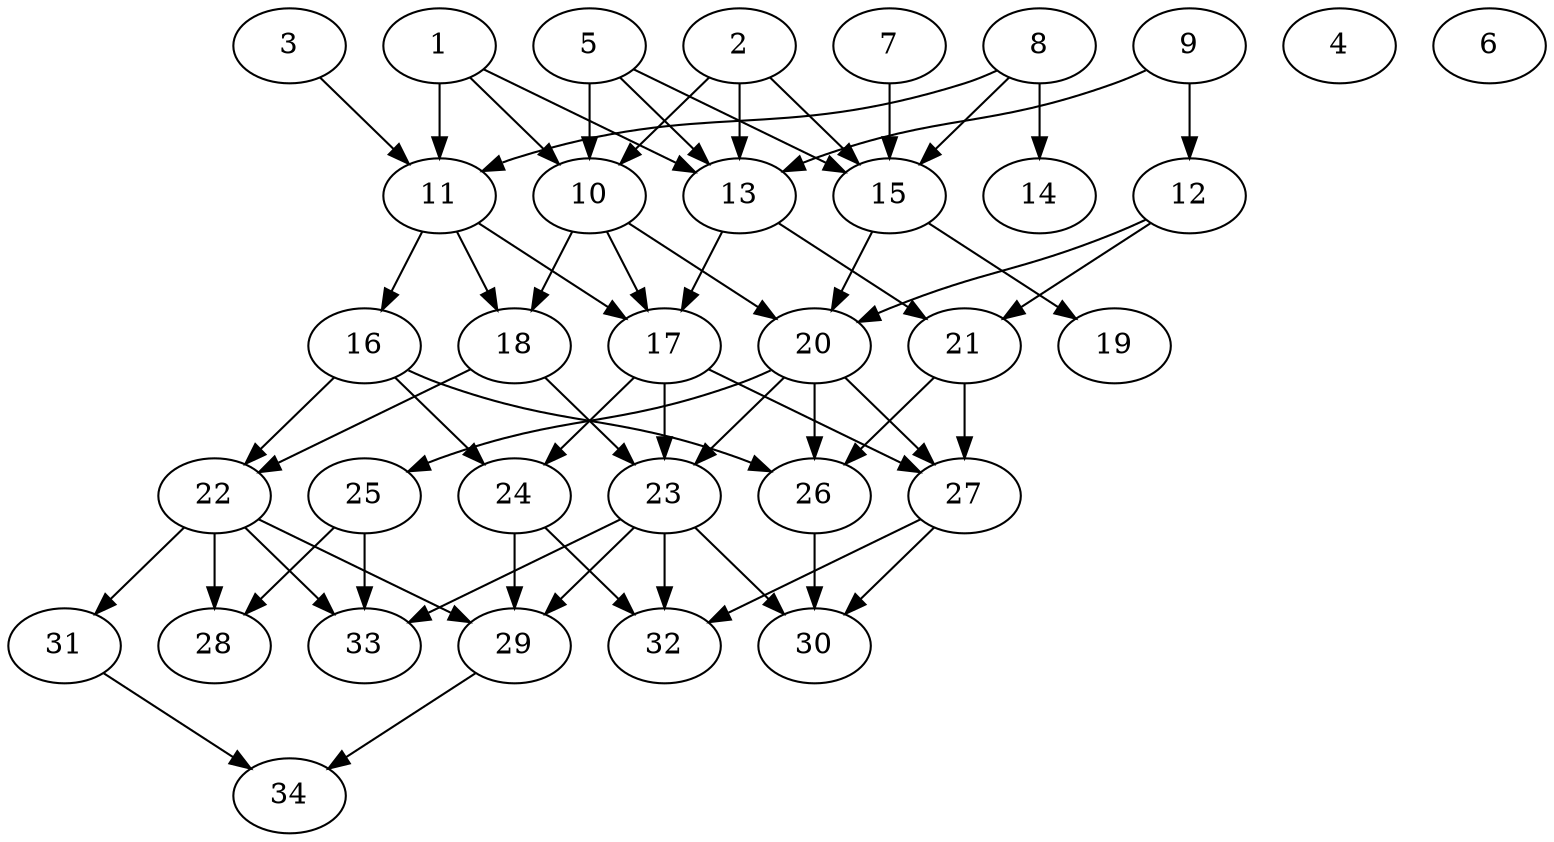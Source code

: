 // DAG (tier=2-normal, mode=data, n=34, ccr=0.404, fat=0.552, density=0.438, regular=0.568, jump=0.140, mindata=2097152, maxdata=16777216)
// DAG automatically generated by daggen at Sun Aug 24 16:33:34 2025
// /home/ermia/Project/Environments/daggen/bin/daggen --dot --ccr 0.404 --fat 0.552 --regular 0.568 --density 0.438 --jump 0.140 --mindata 2097152 --maxdata 16777216 -n 34 
digraph G {
  1 [size="3449688561260895744", alpha="0.17", expect_size="1724844280630447872"]
  1 -> 10 [size ="1874373254316032"]
  1 -> 11 [size ="1874373254316032"]
  1 -> 13 [size ="1874373254316032"]
  2 [size="23783886667034352", alpha="0.14", expect_size="11891943333517176"]
  2 -> 10 [size ="638734416478208"]
  2 -> 13 [size ="638734416478208"]
  2 -> 15 [size ="638734416478208"]
  3 [size="5789457199298039808", alpha="0.17", expect_size="2894728599649019904"]
  3 -> 11 [size ="2085393595891712"]
  4 [size="152268393805372992", alpha="0.18", expect_size="76134196902686496"]
  5 [size="3457615485152958349312", alpha="0.06", expect_size="1728807742576479174656"]
  5 -> 10 [size ="1829255839219712"]
  5 -> 13 [size ="1829255839219712"]
  5 -> 15 [size ="1829255839219712"]
  6 [size="2427160719858310578176", alpha="0.06", expect_size="1213580359929155289088"]
  7 [size="937587234627808", alpha="0.11", expect_size="468793617313904"]
  7 -> 15 [size ="87625922772992"]
  8 [size="252936294947603904", alpha="0.06", expect_size="126468147473801952"]
  8 -> 11 [size ="494264970641408"]
  8 -> 14 [size ="494264970641408"]
  8 -> 15 [size ="494264970641408"]
  9 [size="1141946059046578560", alpha="0.01", expect_size="570973029523289280"]
  9 -> 12 [size ="957003950194688"]
  9 -> 13 [size ="957003950194688"]
  10 [size="102896651659774464", alpha="0.16", expect_size="51448325829887232"]
  10 -> 17 [size ="1647927411867648"]
  10 -> 18 [size ="1647927411867648"]
  10 -> 20 [size ="1647927411867648"]
  11 [size="2865544538200167936", alpha="0.19", expect_size="1432772269100083968"]
  11 -> 16 [size ="1749381124456448"]
  11 -> 17 [size ="1749381124456448"]
  11 -> 18 [size ="1749381124456448"]
  12 [size="138662116558295920", alpha="0.00", expect_size="69331058279147960"]
  12 -> 20 [size ="125181259415552"]
  12 -> 21 [size ="125181259415552"]
  13 [size="13115404329206939648", alpha="0.16", expect_size="6557702164603469824"]
  13 -> 17 [size ="44491574607872"]
  13 -> 21 [size ="44491574607872"]
  14 [size="58034513982986168", alpha="0.18", expect_size="29017256991493084"]
  15 [size="2091043005895251712", alpha="0.19", expect_size="1045521502947625856"]
  15 -> 19 [size ="850308095803392"]
  15 -> 20 [size ="850308095803392"]
  16 [size="1460853227083892992", alpha="0.09", expect_size="730426613541946496"]
  16 -> 22 [size ="1720668622159872"]
  16 -> 24 [size ="1720668622159872"]
  16 -> 26 [size ="1720668622159872"]
  17 [size="20536424251264816", alpha="0.06", expect_size="10268212125632408"]
  17 -> 23 [size ="686744332664832"]
  17 -> 24 [size ="686744332664832"]
  17 -> 27 [size ="686744332664832"]
  18 [size="410196255979008425984", alpha="0.05", expect_size="205098127989504212992"]
  18 -> 22 [size ="441656318885888"]
  18 -> 23 [size ="441656318885888"]
  19 [size="3536738610136835072", alpha="0.18", expect_size="1768369305068417536"]
  20 [size="227292329891481120", alpha="0.02", expect_size="113646164945740560"]
  20 -> 23 [size ="82392538677248"]
  20 -> 25 [size ="82392538677248"]
  20 -> 26 [size ="82392538677248"]
  20 -> 27 [size ="82392538677248"]
  21 [size="435385762294620864", alpha="0.04", expect_size="217692881147310432"]
  21 -> 26 [size ="450710680371200"]
  21 -> 27 [size ="450710680371200"]
  22 [size="4013846600765316608", alpha="0.06", expect_size="2006923300382658304"]
  22 -> 28 [size ="1361962348838912"]
  22 -> 29 [size ="1361962348838912"]
  22 -> 31 [size ="1361962348838912"]
  22 -> 33 [size ="1361962348838912"]
  23 [size="2522987344763177984", alpha="0.13", expect_size="1261493672381588992"]
  23 -> 29 [size ="1436493721632768"]
  23 -> 30 [size ="1436493721632768"]
  23 -> 32 [size ="1436493721632768"]
  23 -> 33 [size ="1436493721632768"]
  24 [size="1860997717620657487872", alpha="0.04", expect_size="930498858810328743936"]
  24 -> 29 [size ="1210376679063552"]
  24 -> 32 [size ="1210376679063552"]
  25 [size="78145569085303616", alpha="0.05", expect_size="39072784542651808"]
  25 -> 28 [size ="1850624308150272"]
  25 -> 33 [size ="1850624308150272"]
  26 [size="83193462198275984", alpha="0.14", expect_size="41596731099137992"]
  26 -> 30 [size ="1943207621427200"]
  27 [size="988526710850330496", alpha="0.09", expect_size="494263355425165248"]
  27 -> 30 [size ="487590994116608"]
  27 -> 32 [size ="487590994116608"]
  28 [size="39818511684825168", alpha="0.00", expect_size="19909255842412584"]
  29 [size="45786653566751888", alpha="0.10", expect_size="22893326783375944"]
  29 -> 34 [size ="1397030597427200"]
  30 [size="542571790803664896000", alpha="0.04", expect_size="271285895401832448000"]
  31 [size="17943605522523538", alpha="0.10", expect_size="8971802761261769"]
  31 -> 34 [size ="1530862919221248"]
  32 [size="1139128310120711192576", alpha="0.09", expect_size="569564155060355596288"]
  33 [size="858944140291329753088", alpha="0.08", expect_size="429472070145664876544"]
  34 [size="30054554833994716", alpha="0.04", expect_size="15027277416997358"]
}